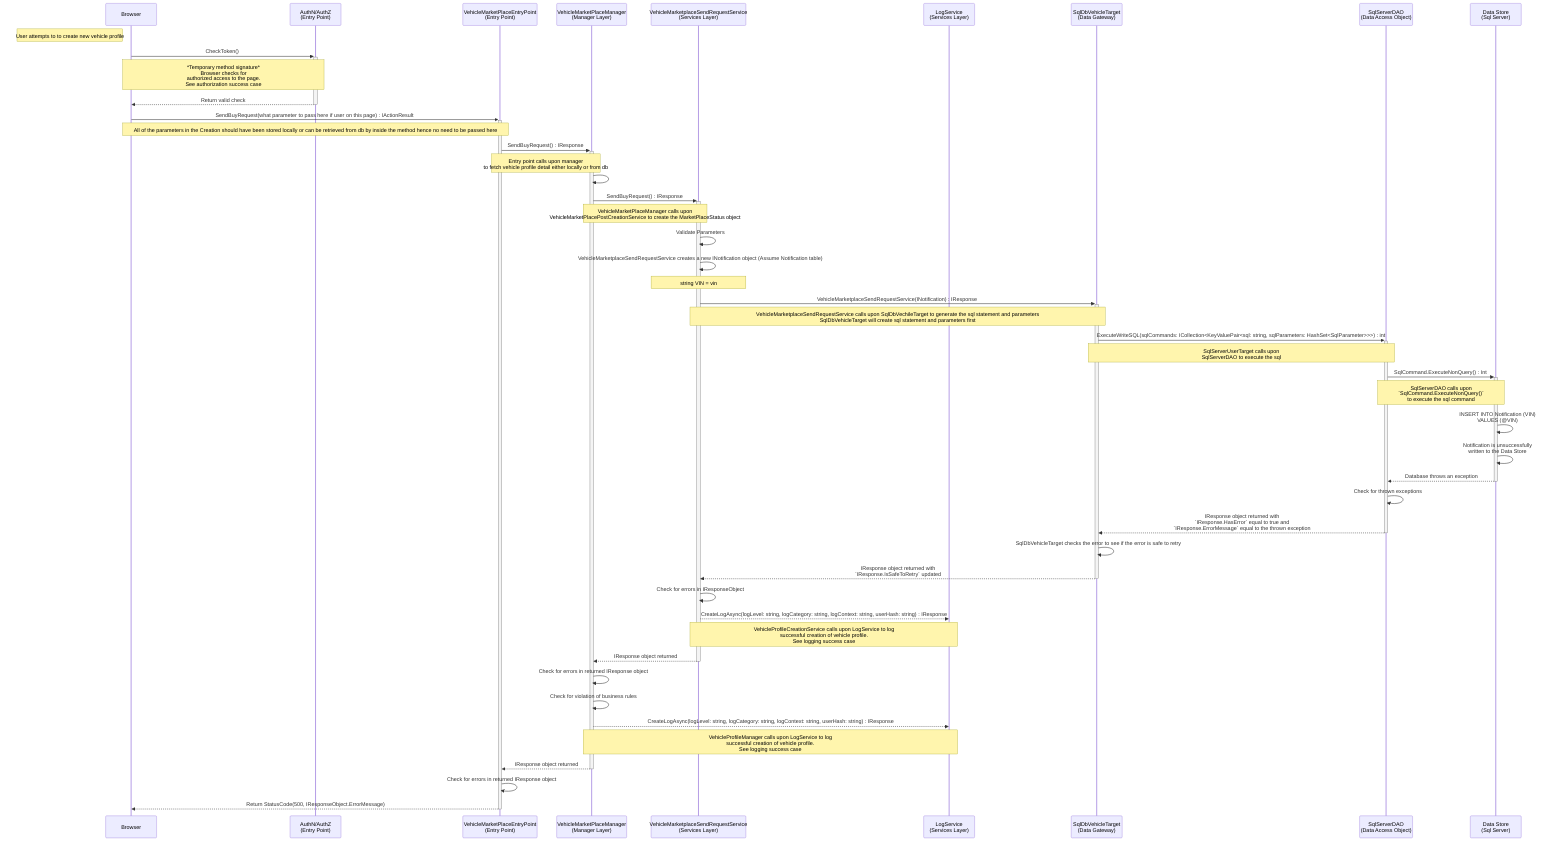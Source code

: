sequenceDiagram
participant u as Browser
participant az as AuthN/AuthZ<br>(Entry Point)
participant e as VehicleMarketPlaceEntryPoint<br>(Entry Point)
participant vpm as VehicleMarketPlaceManager<br>(Manager Layer)
participant vps as VehicleMarketplaceSendRequestService<br>(Services Layer)
participant ll as LogService<br>(Services Layer)
participant dg as SqlDbVehicleTarget<br>(Data Gateway)
participant da as SqlServerDAO<br>(Data Access Object)
participant ds as Data Store<br>(Sql Server)

Note Left of u: User attempts to to create new vehicle profile
u->>+az: CheckToken() 
    Note over u,az: *Temporary method signature*<br>Browser checks for<br>authorized access to the page.<br>See authorization success case
az-->>-u: Return valid check

u->>+e: SendBuyRequest(what parameter to pass here if user on this page) : IActionResult
    Note over u,e: All of the parameters in the Creation should have been stored locally or can be retrieved from db by inside the method hence no need to be passed here

    e->>+vpm: SendBuyRequest() : IResponse
        Note over e,vpm: Entry point calls upon manager<br>to fetch vehicle profile detail either locally or from db 
        
        vpm->>vpm: 

        vpm->>+vps: SendBuyRequest() : IResponse
            Note over vpm,vps: VehicleMarketPlaceManager calls upon<br>VehicleMarketPlacePostCreationService to create the MarketPlaceStatus object

            vps->>vps: Validate Parameters

            # Use api to search for other details on the vehicle
            #vps->>vps: HttpCleint.SendAsync(request: HttpRequestMessage) : Task<HttpResponseMessage>
            #    Note over vps,vps: Requests information from API using the vin of the vehicle

            # Create new IVehicleProfile Object
            vps->>vps: VehicleMarketplaceSendRequestService creates a new INotification object (Assume Notification table)
                Note over vps,vps: string VIN = vin

            # Send to data store
            vps->>+dg: VehicleMarketplaceSendRequestService(INotification) : IResponse
                Note over vps,dg: VehicleMarketplaceSendRequestService calls upon SqlDbVechileTarget to generate the sql statement and parameters<br>SqlDbVehicleTarget will create sql statement and parameters first

                dg->>+da: ExecuteWriteSQL(sqlCommands: ICollection<KeyValuePair<sql: string, sqlParameters: HashSet<SqlParameter>>>) : int
                    Note over dg,da: SqlServerUserTarget calls upon<br>SqlServerDAO to execute the sql

                    da->>+ds: SqlCommand.ExecuteNonQuery() : Int
                        Note over da,ds: SqlServerDAO calls upon<br>`SqlCommand.ExecuteNonQuery()`<br>to execute the sql command

                        ds->>ds: INSERT INTO Notification (VIN)<br>VALUES (@VIN)

                         ds->>ds: Notification is unsuccessfully<br>written to the Data Store

                    ds-->>-da: Database throws an exception

                    da->>da: Check for thrown exceptions

                da-->>-dg: IResponse object returned with<br>`IResponse.HasError` equal to true and<br>`IResponse.ErrorMessage` equal to the thrown exception

                dg->>dg: SqlDbVehicleTarget checks the error to see if the error is safe to retry

            dg-->>-vps: IResponse object returned with<br>`IResponse.IsSafeToRetry` updated

            vps->>vps: Check for errors in IResponseObject

            # Log unsuccessful vehicle creation
            vps-->>ll: CreateLogAsync(logLevel: string, logCategory: string, logContext: string, userHash: string) : IResponse
                Note over vps,ll: VehicleProfileCreationService calls upon LogService to log<br>successful creation of vehicle profile.<br>See logging success case

        vps-->>-vpm: IResponse object returned

        vpm->>vpm: Check for errors in returned IResponse object

        vpm->>vpm: Check for violation of business rules

        # Log unsuccessful vehicle creation
        vpm-->>ll: CreateLogAsync(logLevel: string, logCategory: string, logContext: string, userHash: string) : IResponse
            Note over vpm,ll: VehicleProfileManager calls upon LogService to log<br>successful creation of vehicle profile.<br>See logging success case

    vpm-->>-e: IResponse object returned

    e->>e: Check for errors in returned IResponse object

e-->>-u: Return StatusCode(500, IResponseObject.ErrorMessage)